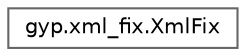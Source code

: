 digraph "Graphical Class Hierarchy"
{
 // LATEX_PDF_SIZE
  bgcolor="transparent";
  edge [fontname=Helvetica,fontsize=10,labelfontname=Helvetica,labelfontsize=10];
  node [fontname=Helvetica,fontsize=10,shape=box,height=0.2,width=0.4];
  rankdir="LR";
  Node0 [id="Node000000",label="gyp.xml_fix.XmlFix",height=0.2,width=0.4,color="grey40", fillcolor="white", style="filled",URL="$classgyp_1_1xml__fix_1_1_xml_fix.html",tooltip=" "];
}
